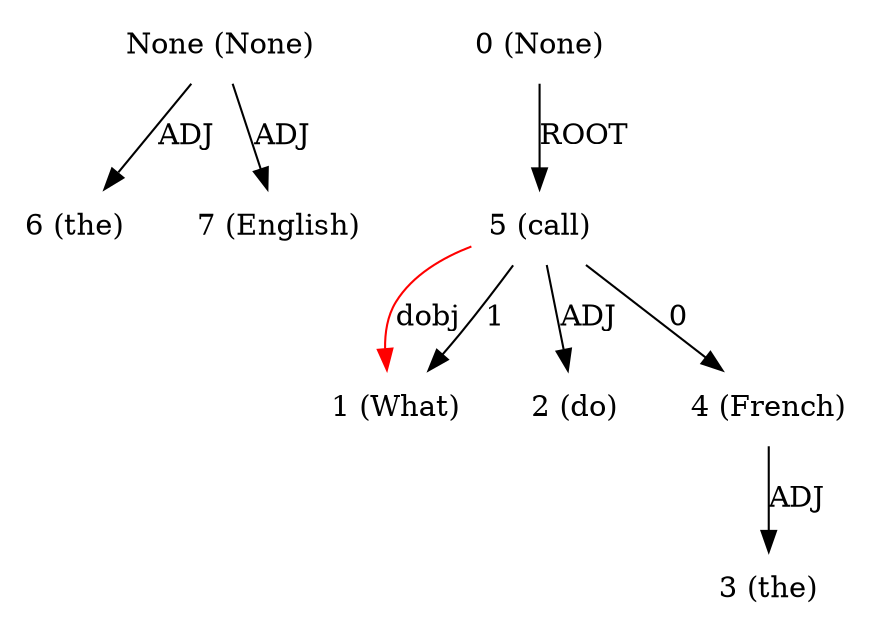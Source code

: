 digraph G{
edge [dir=forward]
node [shape=plaintext]

None [label="None (None)"]
None -> 6 [label="ADJ"]
None -> 7 [label="ADJ"]
0 [label="0 (None)"]
0 -> 5 [label="ROOT"]
1 [label="1 (What)"]
5 -> 1 [label="dobj", color="red"]
2 [label="2 (do)"]
3 [label="3 (the)"]
4 [label="4 (French)"]
4 -> 3 [label="ADJ"]
5 [label="5 (call)"]
5 -> 1 [label="1"]
5 -> 4 [label="0"]
5 -> 2 [label="ADJ"]
6 [label="6 (the)"]
7 [label="7 (English)"]
}

